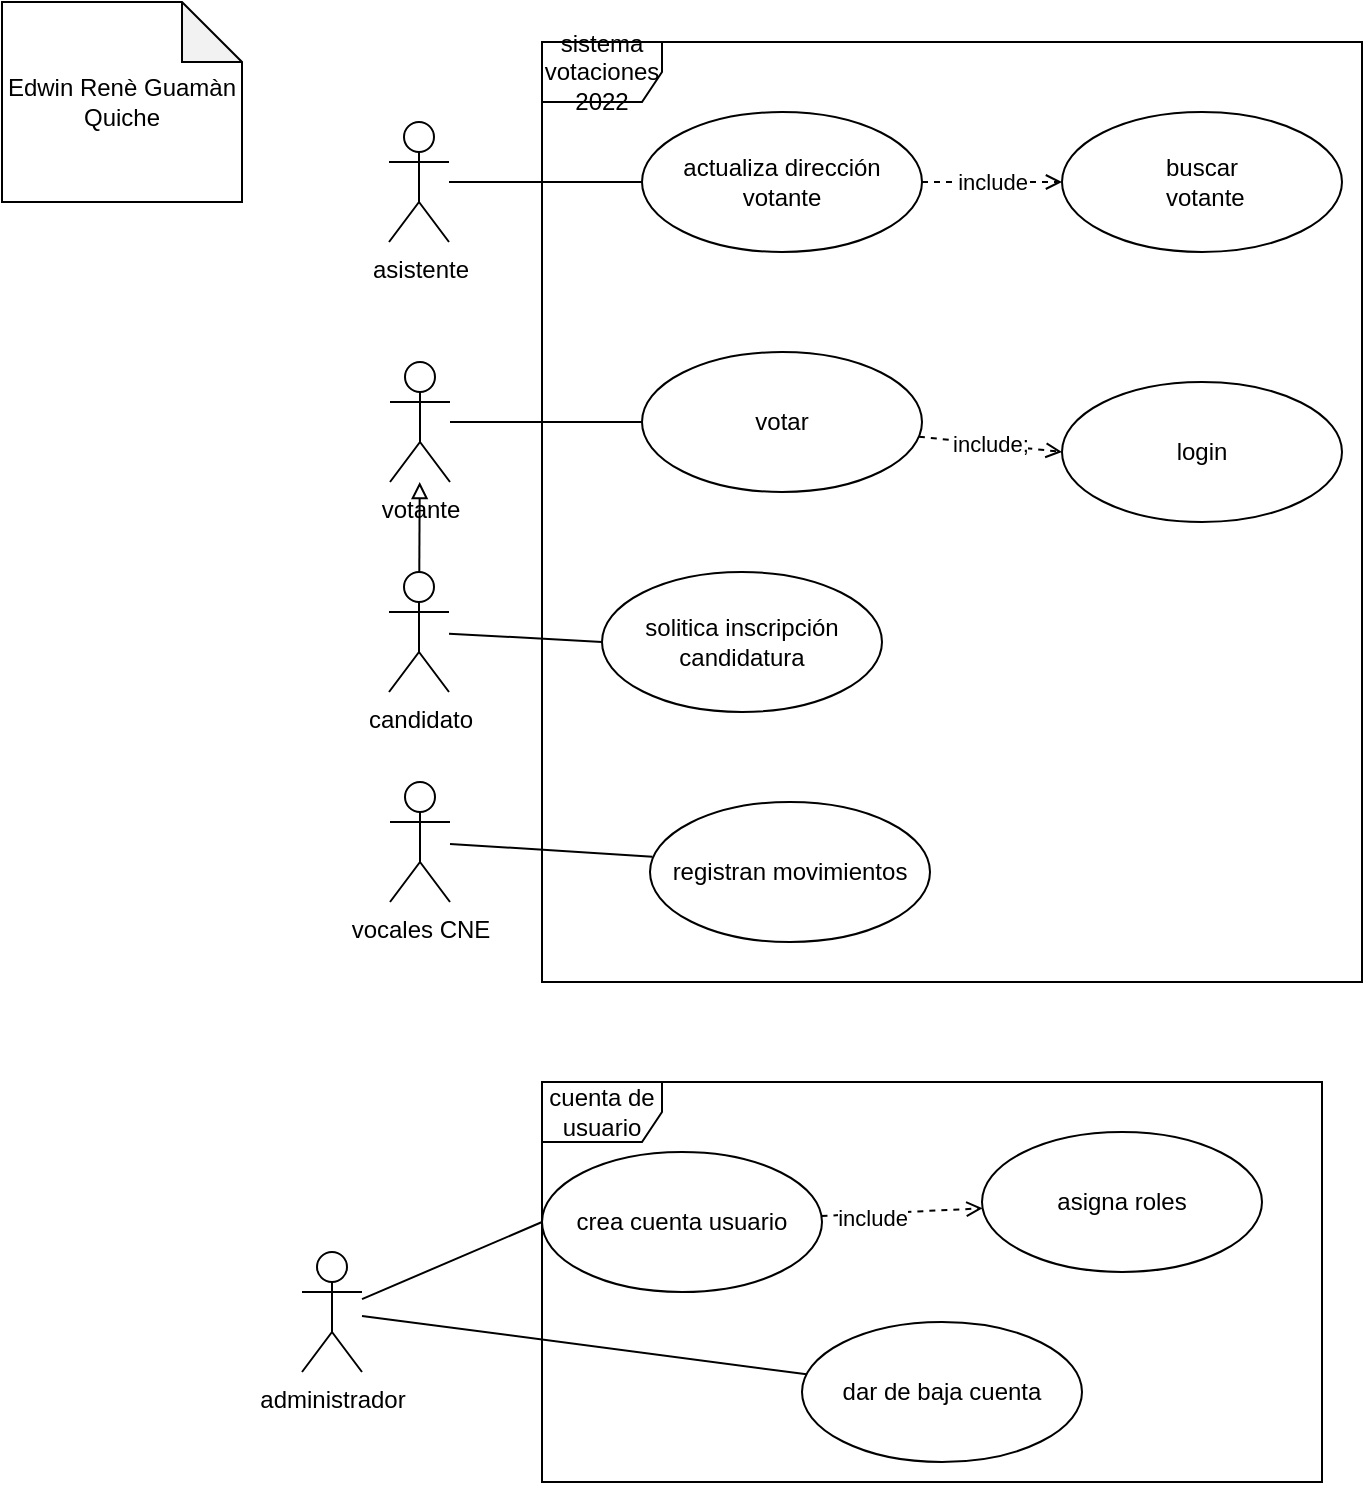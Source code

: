 <mxfile version="18.0.6" type="device"><diagram id="ys6SnqJzh-xjvJkDICG4" name="Page-1"><mxGraphModel dx="1038" dy="513" grid="1" gridSize="10" guides="1" tooltips="1" connect="1" arrows="1" fold="1" page="1" pageScale="1" pageWidth="827" pageHeight="1169" math="0" shadow="0"><root><mxCell id="0"/><mxCell id="1" parent="0"/><mxCell id="5-NIUi_-2FE_z22BCLrm-34" value="cuenta de usuario" style="shape=umlFrame;whiteSpace=wrap;html=1;" vertex="1" parent="1"><mxGeometry x="290" y="550" width="390" height="200" as="geometry"/></mxCell><mxCell id="5-NIUi_-2FE_z22BCLrm-25" value="sistema votaciones 2022" style="shape=umlFrame;whiteSpace=wrap;html=1;" vertex="1" parent="1"><mxGeometry x="290" y="30" width="410" height="470" as="geometry"/></mxCell><mxCell id="5-NIUi_-2FE_z22BCLrm-24" style="edgeStyle=none;rounded=0;orthogonalLoop=1;jettySize=auto;html=1;entryX=0;entryY=0.5;entryDx=0;entryDy=0;endArrow=none;endFill=0;" edge="1" parent="1" source="5-NIUi_-2FE_z22BCLrm-1" target="5-NIUi_-2FE_z22BCLrm-23"><mxGeometry relative="1" as="geometry"/></mxCell><mxCell id="5-NIUi_-2FE_z22BCLrm-36" style="edgeStyle=none;rounded=0;orthogonalLoop=1;jettySize=auto;html=1;endArrow=none;endFill=0;" edge="1" parent="1" source="5-NIUi_-2FE_z22BCLrm-1" target="5-NIUi_-2FE_z22BCLrm-35"><mxGeometry relative="1" as="geometry"/></mxCell><mxCell id="5-NIUi_-2FE_z22BCLrm-1" value="administrador" style="shape=umlActor;verticalLabelPosition=bottom;verticalAlign=top;html=1;" vertex="1" parent="1"><mxGeometry x="170" y="635" width="30" height="60" as="geometry"/></mxCell><mxCell id="5-NIUi_-2FE_z22BCLrm-15" style="edgeStyle=none;rounded=0;orthogonalLoop=1;jettySize=auto;html=1;entryX=0;entryY=0.5;entryDx=0;entryDy=0;endArrow=none;endFill=0;" edge="1" parent="1" source="5-NIUi_-2FE_z22BCLrm-4" target="5-NIUi_-2FE_z22BCLrm-14"><mxGeometry relative="1" as="geometry"/></mxCell><mxCell id="5-NIUi_-2FE_z22BCLrm-4" value="votante" style="shape=umlActor;verticalLabelPosition=bottom;verticalAlign=top;html=1;" vertex="1" parent="1"><mxGeometry x="214" y="190" width="30" height="60" as="geometry"/></mxCell><mxCell id="5-NIUi_-2FE_z22BCLrm-20" style="edgeStyle=none;rounded=0;orthogonalLoop=1;jettySize=auto;html=1;entryX=0.009;entryY=0.391;entryDx=0;entryDy=0;entryPerimeter=0;endArrow=none;endFill=0;" edge="1" parent="1" source="5-NIUi_-2FE_z22BCLrm-6" target="5-NIUi_-2FE_z22BCLrm-19"><mxGeometry relative="1" as="geometry"/></mxCell><mxCell id="5-NIUi_-2FE_z22BCLrm-6" value="vocales CNE" style="shape=umlActor;verticalLabelPosition=bottom;verticalAlign=top;html=1;" vertex="1" parent="1"><mxGeometry x="214" y="400" width="30" height="60" as="geometry"/></mxCell><mxCell id="5-NIUi_-2FE_z22BCLrm-17" style="edgeStyle=none;rounded=0;orthogonalLoop=1;jettySize=auto;html=1;endArrow=block;endFill=0;" edge="1" parent="1" source="5-NIUi_-2FE_z22BCLrm-10" target="5-NIUi_-2FE_z22BCLrm-4"><mxGeometry relative="1" as="geometry"/></mxCell><mxCell id="5-NIUi_-2FE_z22BCLrm-18" style="edgeStyle=none;rounded=0;orthogonalLoop=1;jettySize=auto;html=1;entryX=0;entryY=0.5;entryDx=0;entryDy=0;endArrow=none;endFill=0;" edge="1" parent="1" source="5-NIUi_-2FE_z22BCLrm-10" target="5-NIUi_-2FE_z22BCLrm-16"><mxGeometry relative="1" as="geometry"/></mxCell><mxCell id="5-NIUi_-2FE_z22BCLrm-10" value="candidato" style="shape=umlActor;verticalLabelPosition=bottom;verticalAlign=top;html=1;" vertex="1" parent="1"><mxGeometry x="213.5" y="295" width="30" height="60" as="geometry"/></mxCell><mxCell id="5-NIUi_-2FE_z22BCLrm-13" style="rounded=0;orthogonalLoop=1;jettySize=auto;html=1;entryX=0;entryY=0.5;entryDx=0;entryDy=0;endArrow=none;endFill=0;" edge="1" parent="1" source="5-NIUi_-2FE_z22BCLrm-11" target="5-NIUi_-2FE_z22BCLrm-12"><mxGeometry relative="1" as="geometry"/></mxCell><mxCell id="5-NIUi_-2FE_z22BCLrm-11" value="asistente" style="shape=umlActor;verticalLabelPosition=bottom;verticalAlign=top;html=1;" vertex="1" parent="1"><mxGeometry x="213.5" y="70" width="30" height="60" as="geometry"/></mxCell><mxCell id="5-NIUi_-2FE_z22BCLrm-29" value="include" style="edgeStyle=none;rounded=0;orthogonalLoop=1;jettySize=auto;html=1;dashed=1;endArrow=open;endFill=0;" edge="1" parent="1" source="5-NIUi_-2FE_z22BCLrm-12" target="5-NIUi_-2FE_z22BCLrm-28"><mxGeometry relative="1" as="geometry"/></mxCell><mxCell id="5-NIUi_-2FE_z22BCLrm-12" value="actualiza dirección&lt;br&gt;votante" style="ellipse;whiteSpace=wrap;html=1;" vertex="1" parent="1"><mxGeometry x="340" y="65" width="140" height="70" as="geometry"/></mxCell><mxCell id="5-NIUi_-2FE_z22BCLrm-27" value="include;" style="edgeStyle=none;rounded=0;orthogonalLoop=1;jettySize=auto;html=1;entryX=0;entryY=0.5;entryDx=0;entryDy=0;endArrow=open;endFill=0;dashed=1;" edge="1" parent="1" source="5-NIUi_-2FE_z22BCLrm-14" target="5-NIUi_-2FE_z22BCLrm-26"><mxGeometry relative="1" as="geometry"/></mxCell><mxCell id="5-NIUi_-2FE_z22BCLrm-14" value="votar" style="ellipse;whiteSpace=wrap;html=1;" vertex="1" parent="1"><mxGeometry x="340" y="185" width="140" height="70" as="geometry"/></mxCell><mxCell id="5-NIUi_-2FE_z22BCLrm-16" value="solitica inscripción candidatura" style="ellipse;whiteSpace=wrap;html=1;" vertex="1" parent="1"><mxGeometry x="320" y="295" width="140" height="70" as="geometry"/></mxCell><mxCell id="5-NIUi_-2FE_z22BCLrm-19" value="registran movimientos" style="ellipse;whiteSpace=wrap;html=1;" vertex="1" parent="1"><mxGeometry x="344" y="410" width="140" height="70" as="geometry"/></mxCell><mxCell id="5-NIUi_-2FE_z22BCLrm-26" value="login" style="ellipse;whiteSpace=wrap;html=1;" vertex="1" parent="1"><mxGeometry x="550" y="200" width="140" height="70" as="geometry"/></mxCell><mxCell id="5-NIUi_-2FE_z22BCLrm-28" value="buscar&lt;br&gt;&amp;nbsp;votante" style="ellipse;whiteSpace=wrap;html=1;" vertex="1" parent="1"><mxGeometry x="550" y="65" width="140" height="70" as="geometry"/></mxCell><mxCell id="5-NIUi_-2FE_z22BCLrm-35" value="dar de baja cuenta" style="ellipse;whiteSpace=wrap;html=1;" vertex="1" parent="1"><mxGeometry x="420" y="670" width="140" height="70" as="geometry"/></mxCell><mxCell id="5-NIUi_-2FE_z22BCLrm-37" value="asigna roles" style="ellipse;whiteSpace=wrap;html=1;" vertex="1" parent="1"><mxGeometry x="510" y="575" width="140" height="70" as="geometry"/></mxCell><mxCell id="5-NIUi_-2FE_z22BCLrm-38" style="edgeStyle=none;rounded=0;orthogonalLoop=1;jettySize=auto;html=1;endArrow=open;endFill=0;dashed=1;" edge="1" parent="1" source="5-NIUi_-2FE_z22BCLrm-23" target="5-NIUi_-2FE_z22BCLrm-37"><mxGeometry relative="1" as="geometry"/></mxCell><mxCell id="5-NIUi_-2FE_z22BCLrm-39" value="include" style="edgeLabel;html=1;align=center;verticalAlign=middle;resizable=0;points=[];" vertex="1" connectable="0" parent="5-NIUi_-2FE_z22BCLrm-38"><mxGeometry x="-0.377" y="-2" relative="1" as="geometry"><mxPoint as="offset"/></mxGeometry></mxCell><mxCell id="5-NIUi_-2FE_z22BCLrm-23" value="crea cuenta usuario" style="ellipse;whiteSpace=wrap;html=1;" vertex="1" parent="1"><mxGeometry x="290" y="585" width="140" height="70" as="geometry"/></mxCell><mxCell id="5-NIUi_-2FE_z22BCLrm-40" value="Edwin Renè Guamàn Quiche" style="shape=note;whiteSpace=wrap;html=1;backgroundOutline=1;darkOpacity=0.05;" vertex="1" parent="1"><mxGeometry x="20" y="10" width="120" height="100" as="geometry"/></mxCell></root></mxGraphModel></diagram></mxfile>